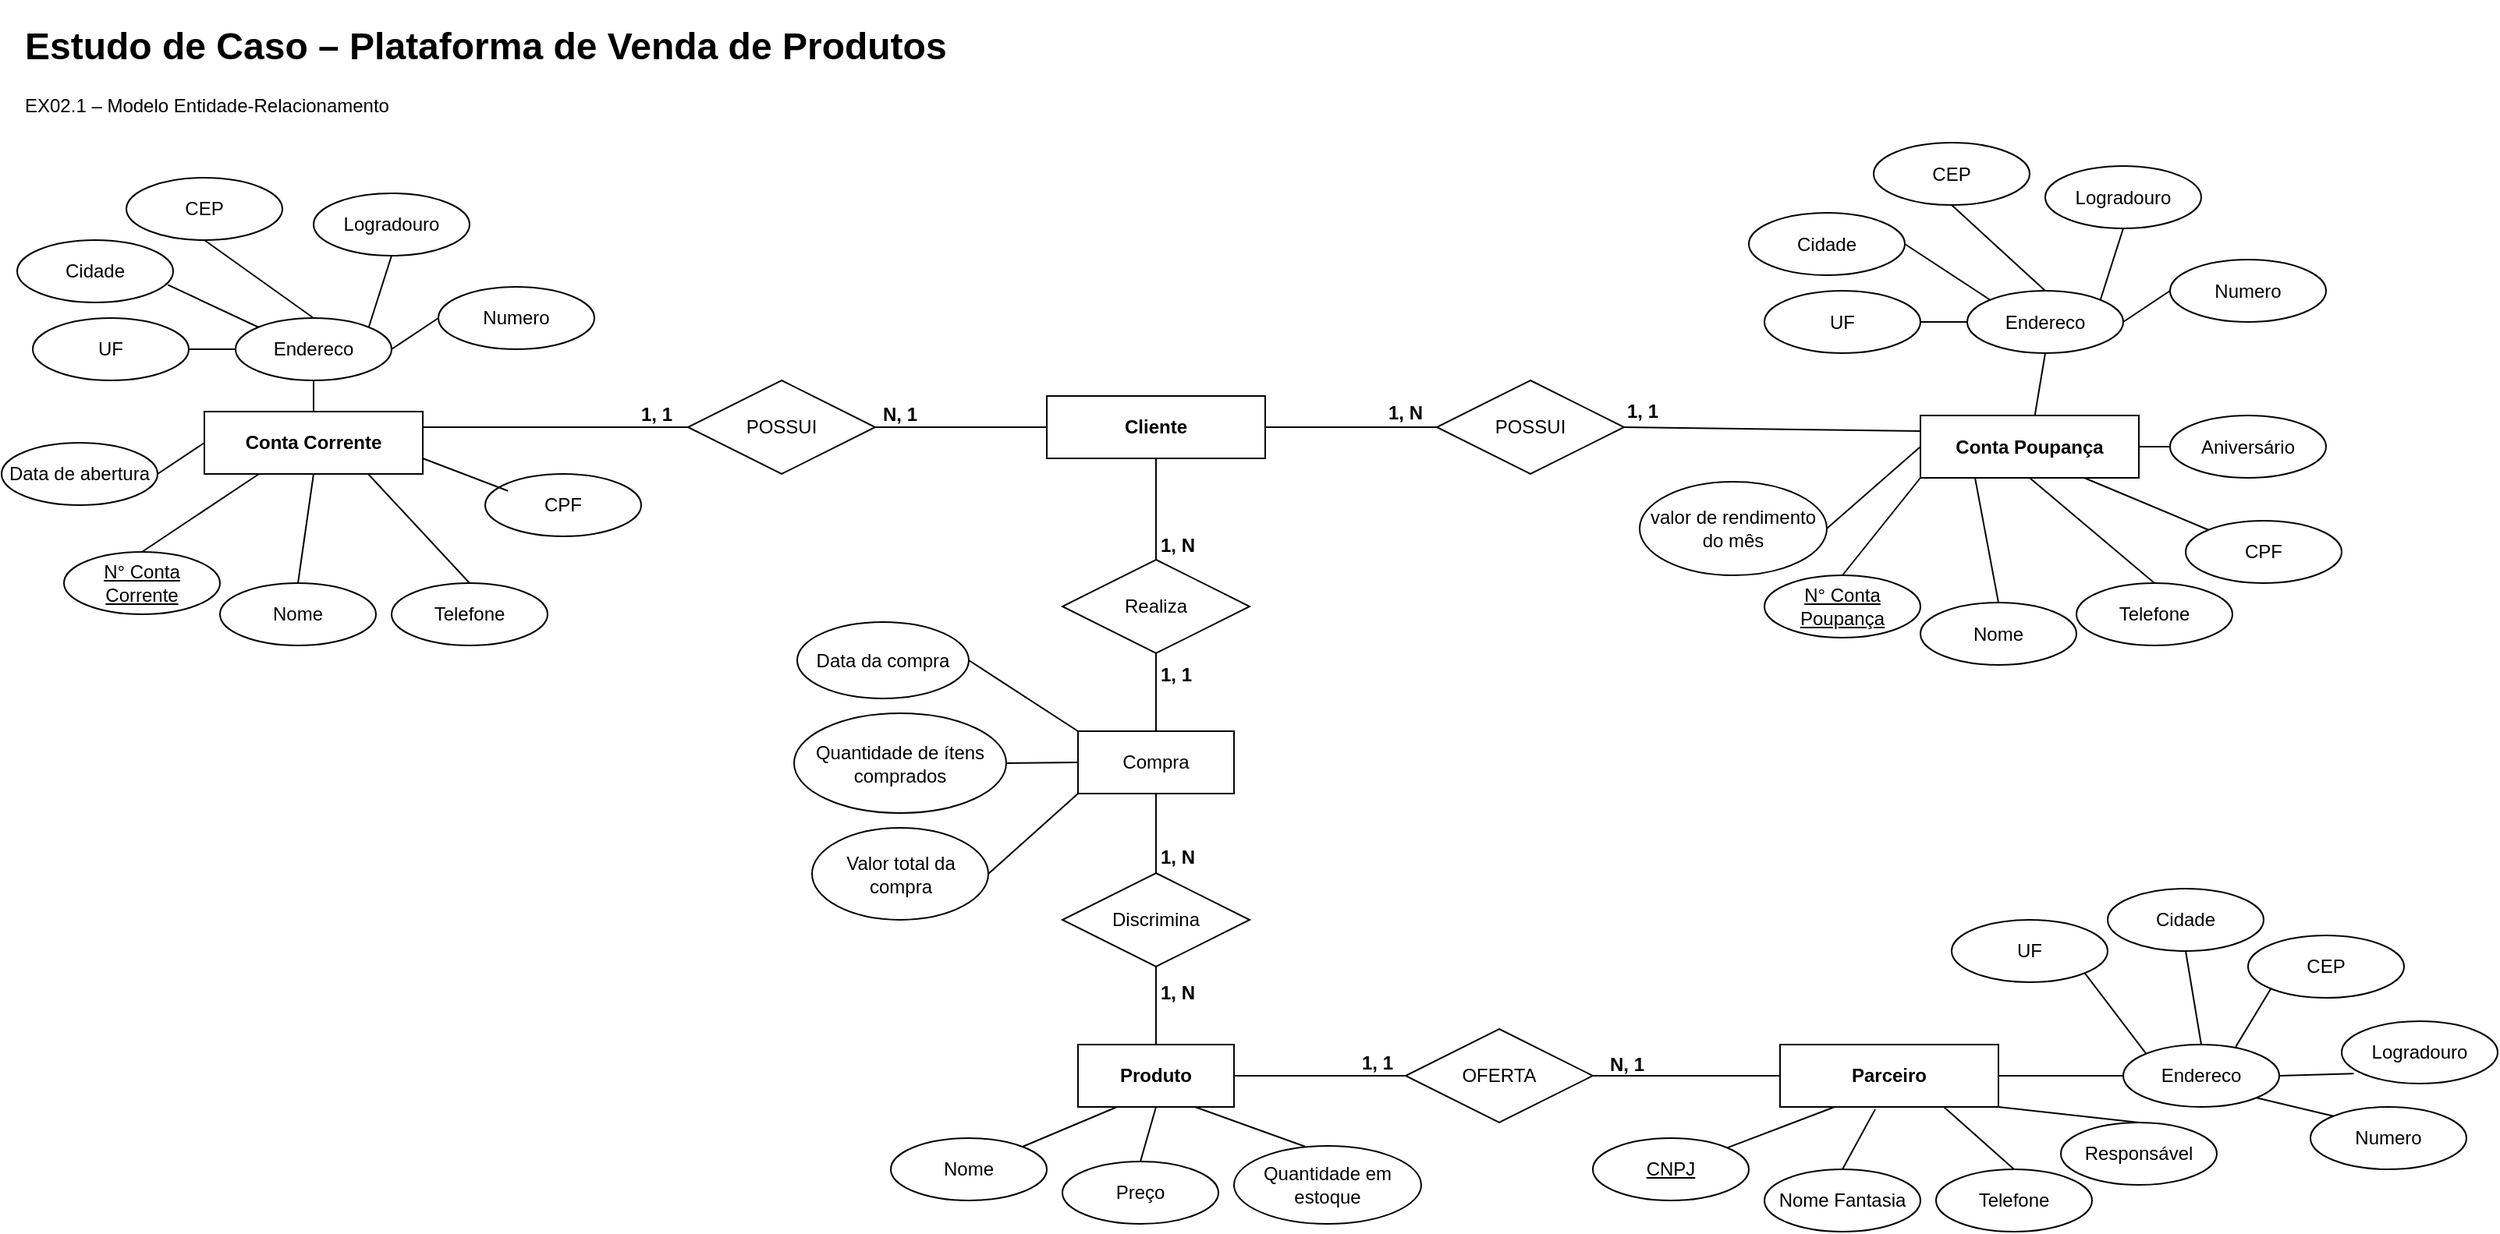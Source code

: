 <mxfile version="21.0.6" type="github">
  <diagram id="R2lEEEUBdFMjLlhIrx00" name="ex02.1">
    <mxGraphModel dx="1647" dy="910" grid="1" gridSize="10" guides="1" tooltips="1" connect="1" arrows="1" fold="1" page="1" pageScale="1" pageWidth="1654" pageHeight="1169" math="0" shadow="0" extFonts="Permanent Marker^https://fonts.googleapis.com/css?family=Permanent+Marker">
      <root>
        <mxCell id="0" />
        <mxCell id="1" parent="0" />
        <mxCell id="QyBIE7QfDqZF5XDCJJQe-1" value="&lt;h1&gt;Estudo de Caso – Plataforma de Venda de Produtos&lt;/h1&gt;&lt;p&gt;EX02.1 – Modelo Entidade-Relacionamento&lt;/p&gt;" style="text;html=1;strokeColor=none;fillColor=none;spacing=5;spacingTop=-20;whiteSpace=wrap;overflow=hidden;rounded=0;" vertex="1" parent="1">
          <mxGeometry x="40" y="41" width="610" height="79" as="geometry" />
        </mxCell>
        <mxCell id="QyBIE7QfDqZF5XDCJJQe-38" value="&lt;b&gt;Cliente&lt;/b&gt;" style="whiteSpace=wrap;html=1;align=center;" vertex="1" parent="1">
          <mxGeometry x="700" y="285" width="140" height="40" as="geometry" />
        </mxCell>
        <mxCell id="QyBIE7QfDqZF5XDCJJQe-40" value="&lt;b&gt;Conta Poupança&lt;/b&gt;" style="whiteSpace=wrap;html=1;align=center;" vertex="1" parent="1">
          <mxGeometry x="1260" y="297.5" width="140" height="40" as="geometry" />
        </mxCell>
        <mxCell id="QyBIE7QfDqZF5XDCJJQe-41" value="&lt;b&gt;Conta Corrente&lt;/b&gt;" style="whiteSpace=wrap;html=1;align=center;" vertex="1" parent="1">
          <mxGeometry x="160" y="295" width="140" height="40" as="geometry" />
        </mxCell>
        <mxCell id="QyBIE7QfDqZF5XDCJJQe-43" value="N° Conta Corrente" style="ellipse;whiteSpace=wrap;html=1;align=center;fontStyle=4;" vertex="1" parent="1">
          <mxGeometry x="70" y="385" width="100" height="40" as="geometry" />
        </mxCell>
        <mxCell id="QyBIE7QfDqZF5XDCJJQe-44" value="N° Conta Poupança" style="ellipse;whiteSpace=wrap;html=1;align=center;fontStyle=4;" vertex="1" parent="1">
          <mxGeometry x="1160" y="400" width="100" height="40" as="geometry" />
        </mxCell>
        <mxCell id="QyBIE7QfDqZF5XDCJJQe-45" value="Nome" style="ellipse;whiteSpace=wrap;html=1;align=center;" vertex="1" parent="1">
          <mxGeometry x="170" y="405" width="100" height="40" as="geometry" />
        </mxCell>
        <mxCell id="QyBIE7QfDqZF5XDCJJQe-46" value="Telefone" style="ellipse;whiteSpace=wrap;html=1;align=center;" vertex="1" parent="1">
          <mxGeometry x="280" y="405" width="100" height="40" as="geometry" />
        </mxCell>
        <mxCell id="QyBIE7QfDqZF5XDCJJQe-47" value="CPF" style="ellipse;whiteSpace=wrap;html=1;align=center;" vertex="1" parent="1">
          <mxGeometry x="340" y="335" width="100" height="40" as="geometry" />
        </mxCell>
        <mxCell id="QyBIE7QfDqZF5XDCJJQe-48" value="Endereco" style="ellipse;whiteSpace=wrap;html=1;align=center;" vertex="1" parent="1">
          <mxGeometry x="180" y="235" width="100" height="40" as="geometry" />
        </mxCell>
        <mxCell id="QyBIE7QfDqZF5XDCJJQe-49" value="Logradouro" style="ellipse;whiteSpace=wrap;html=1;align=center;" vertex="1" parent="1">
          <mxGeometry x="230" y="155" width="100" height="40" as="geometry" />
        </mxCell>
        <mxCell id="QyBIE7QfDqZF5XDCJJQe-50" value="Numero" style="ellipse;whiteSpace=wrap;html=1;align=center;" vertex="1" parent="1">
          <mxGeometry x="310" y="215" width="100" height="40" as="geometry" />
        </mxCell>
        <mxCell id="QyBIE7QfDqZF5XDCJJQe-51" value="CEP" style="ellipse;whiteSpace=wrap;html=1;align=center;" vertex="1" parent="1">
          <mxGeometry x="110" y="145" width="100" height="40" as="geometry" />
        </mxCell>
        <mxCell id="QyBIE7QfDqZF5XDCJJQe-52" value="Cidade" style="ellipse;whiteSpace=wrap;html=1;align=center;" vertex="1" parent="1">
          <mxGeometry x="40" y="185" width="100" height="40" as="geometry" />
        </mxCell>
        <mxCell id="QyBIE7QfDqZF5XDCJJQe-53" value="UF" style="ellipse;whiteSpace=wrap;html=1;align=center;" vertex="1" parent="1">
          <mxGeometry x="50" y="235" width="100" height="40" as="geometry" />
        </mxCell>
        <mxCell id="QyBIE7QfDqZF5XDCJJQe-58" value="" style="endArrow=none;html=1;rounded=0;exitX=1;exitY=0.5;exitDx=0;exitDy=0;entryX=0;entryY=0.5;entryDx=0;entryDy=0;" edge="1" parent="1" source="QyBIE7QfDqZF5XDCJJQe-53" target="QyBIE7QfDqZF5XDCJJQe-48">
          <mxGeometry relative="1" as="geometry">
            <mxPoint x="360" y="405" as="sourcePoint" />
            <mxPoint x="520" y="405" as="targetPoint" />
          </mxGeometry>
        </mxCell>
        <mxCell id="QyBIE7QfDqZF5XDCJJQe-60" value="" style="endArrow=none;html=1;rounded=0;exitX=0.966;exitY=0.717;exitDx=0;exitDy=0;entryX=0;entryY=0;entryDx=0;entryDy=0;exitPerimeter=0;" edge="1" parent="1" source="QyBIE7QfDqZF5XDCJJQe-52" target="QyBIE7QfDqZF5XDCJJQe-48">
          <mxGeometry relative="1" as="geometry">
            <mxPoint x="140" y="205" as="sourcePoint" />
            <mxPoint x="520" y="405" as="targetPoint" />
          </mxGeometry>
        </mxCell>
        <mxCell id="QyBIE7QfDqZF5XDCJJQe-61" value="" style="endArrow=none;html=1;rounded=0;exitX=0.5;exitY=1;exitDx=0;exitDy=0;entryX=0.5;entryY=0;entryDx=0;entryDy=0;" edge="1" parent="1" source="QyBIE7QfDqZF5XDCJJQe-51" target="QyBIE7QfDqZF5XDCJJQe-48">
          <mxGeometry relative="1" as="geometry">
            <mxPoint x="170" y="185" as="sourcePoint" />
            <mxPoint x="520" y="405" as="targetPoint" />
          </mxGeometry>
        </mxCell>
        <mxCell id="QyBIE7QfDqZF5XDCJJQe-62" value="" style="endArrow=none;html=1;rounded=0;exitX=0.5;exitY=1;exitDx=0;exitDy=0;entryX=1;entryY=0;entryDx=0;entryDy=0;" edge="1" parent="1" source="QyBIE7QfDqZF5XDCJJQe-49" target="QyBIE7QfDqZF5XDCJJQe-48">
          <mxGeometry relative="1" as="geometry">
            <mxPoint x="360" y="405" as="sourcePoint" />
            <mxPoint x="520" y="405" as="targetPoint" />
          </mxGeometry>
        </mxCell>
        <mxCell id="QyBIE7QfDqZF5XDCJJQe-63" value="" style="endArrow=none;html=1;rounded=0;exitX=1;exitY=0.5;exitDx=0;exitDy=0;entryX=0;entryY=0.5;entryDx=0;entryDy=0;" edge="1" parent="1" source="QyBIE7QfDqZF5XDCJJQe-48" target="QyBIE7QfDqZF5XDCJJQe-50">
          <mxGeometry relative="1" as="geometry">
            <mxPoint x="360" y="405" as="sourcePoint" />
            <mxPoint x="520" y="405" as="targetPoint" />
          </mxGeometry>
        </mxCell>
        <mxCell id="QyBIE7QfDqZF5XDCJJQe-64" value="" style="endArrow=none;html=1;rounded=0;exitX=0.5;exitY=0;exitDx=0;exitDy=0;entryX=0.25;entryY=1;entryDx=0;entryDy=0;" edge="1" parent="1" source="QyBIE7QfDqZF5XDCJJQe-43" target="QyBIE7QfDqZF5XDCJJQe-41">
          <mxGeometry relative="1" as="geometry">
            <mxPoint x="370" y="255" as="sourcePoint" />
            <mxPoint x="530" y="255" as="targetPoint" />
          </mxGeometry>
        </mxCell>
        <mxCell id="QyBIE7QfDqZF5XDCJJQe-65" value="" style="endArrow=none;html=1;rounded=0;exitX=0.5;exitY=0;exitDx=0;exitDy=0;entryX=0.5;entryY=1;entryDx=0;entryDy=0;" edge="1" parent="1" source="QyBIE7QfDqZF5XDCJJQe-45" target="QyBIE7QfDqZF5XDCJJQe-41">
          <mxGeometry relative="1" as="geometry">
            <mxPoint x="370" y="255" as="sourcePoint" />
            <mxPoint x="530" y="255" as="targetPoint" />
          </mxGeometry>
        </mxCell>
        <mxCell id="QyBIE7QfDqZF5XDCJJQe-66" value="" style="endArrow=none;html=1;rounded=0;exitX=0.5;exitY=0;exitDx=0;exitDy=0;entryX=0.75;entryY=1;entryDx=0;entryDy=0;" edge="1" parent="1" source="QyBIE7QfDqZF5XDCJJQe-46" target="QyBIE7QfDqZF5XDCJJQe-41">
          <mxGeometry relative="1" as="geometry">
            <mxPoint x="370" y="255" as="sourcePoint" />
            <mxPoint x="530" y="255" as="targetPoint" />
          </mxGeometry>
        </mxCell>
        <mxCell id="QyBIE7QfDqZF5XDCJJQe-67" value="" style="endArrow=none;html=1;rounded=0;exitX=1;exitY=0.75;exitDx=0;exitDy=0;entryX=0;entryY=0;entryDx=0;entryDy=0;" edge="1" parent="1" source="QyBIE7QfDqZF5XDCJJQe-41">
          <mxGeometry relative="1" as="geometry">
            <mxPoint x="370" y="255" as="sourcePoint" />
            <mxPoint x="354.645" y="345.858" as="targetPoint" />
          </mxGeometry>
        </mxCell>
        <mxCell id="QyBIE7QfDqZF5XDCJJQe-68" value="" style="endArrow=none;html=1;rounded=0;exitX=0.5;exitY=1;exitDx=0;exitDy=0;entryX=0.5;entryY=0;entryDx=0;entryDy=0;" edge="1" parent="1" source="QyBIE7QfDqZF5XDCJJQe-48" target="QyBIE7QfDqZF5XDCJJQe-41">
          <mxGeometry relative="1" as="geometry">
            <mxPoint x="370" y="255" as="sourcePoint" />
            <mxPoint x="530" y="255" as="targetPoint" />
          </mxGeometry>
        </mxCell>
        <mxCell id="QyBIE7QfDqZF5XDCJJQe-69" value="Endereco" style="ellipse;whiteSpace=wrap;html=1;align=center;" vertex="1" parent="1">
          <mxGeometry x="1290" y="217.5" width="100" height="40" as="geometry" />
        </mxCell>
        <mxCell id="QyBIE7QfDqZF5XDCJJQe-70" value="Logradouro" style="ellipse;whiteSpace=wrap;html=1;align=center;" vertex="1" parent="1">
          <mxGeometry x="1340" y="137.5" width="100" height="40" as="geometry" />
        </mxCell>
        <mxCell id="QyBIE7QfDqZF5XDCJJQe-71" value="Numero" style="ellipse;whiteSpace=wrap;html=1;align=center;" vertex="1" parent="1">
          <mxGeometry x="1420" y="197.5" width="100" height="40" as="geometry" />
        </mxCell>
        <mxCell id="QyBIE7QfDqZF5XDCJJQe-72" value="CEP" style="ellipse;whiteSpace=wrap;html=1;align=center;" vertex="1" parent="1">
          <mxGeometry x="1230" y="122.5" width="100" height="40" as="geometry" />
        </mxCell>
        <mxCell id="QyBIE7QfDqZF5XDCJJQe-73" value="Cidade" style="ellipse;whiteSpace=wrap;html=1;align=center;" vertex="1" parent="1">
          <mxGeometry x="1150" y="167.5" width="100" height="40" as="geometry" />
        </mxCell>
        <mxCell id="QyBIE7QfDqZF5XDCJJQe-74" value="UF" style="ellipse;whiteSpace=wrap;html=1;align=center;" vertex="1" parent="1">
          <mxGeometry x="1160" y="217.5" width="100" height="40" as="geometry" />
        </mxCell>
        <mxCell id="QyBIE7QfDqZF5XDCJJQe-75" value="" style="endArrow=none;html=1;rounded=0;exitX=1;exitY=0.5;exitDx=0;exitDy=0;entryX=0;entryY=0.5;entryDx=0;entryDy=0;" edge="1" parent="1" source="QyBIE7QfDqZF5XDCJJQe-74" target="QyBIE7QfDqZF5XDCJJQe-69">
          <mxGeometry relative="1" as="geometry">
            <mxPoint x="1470" y="387.5" as="sourcePoint" />
            <mxPoint x="1630" y="387.5" as="targetPoint" />
          </mxGeometry>
        </mxCell>
        <mxCell id="QyBIE7QfDqZF5XDCJJQe-76" value="" style="endArrow=none;html=1;rounded=0;exitX=1;exitY=0.5;exitDx=0;exitDy=0;entryX=0;entryY=0;entryDx=0;entryDy=0;" edge="1" parent="1" source="QyBIE7QfDqZF5XDCJJQe-73" target="QyBIE7QfDqZF5XDCJJQe-69">
          <mxGeometry relative="1" as="geometry">
            <mxPoint x="1470" y="387.5" as="sourcePoint" />
            <mxPoint x="1630" y="387.5" as="targetPoint" />
          </mxGeometry>
        </mxCell>
        <mxCell id="QyBIE7QfDqZF5XDCJJQe-77" value="" style="endArrow=none;html=1;rounded=0;exitX=0.5;exitY=1;exitDx=0;exitDy=0;entryX=0.5;entryY=0;entryDx=0;entryDy=0;" edge="1" parent="1" source="QyBIE7QfDqZF5XDCJJQe-72" target="QyBIE7QfDqZF5XDCJJQe-69">
          <mxGeometry relative="1" as="geometry">
            <mxPoint x="1470" y="387.5" as="sourcePoint" />
            <mxPoint x="1630" y="387.5" as="targetPoint" />
          </mxGeometry>
        </mxCell>
        <mxCell id="QyBIE7QfDqZF5XDCJJQe-78" value="" style="endArrow=none;html=1;rounded=0;exitX=0.5;exitY=1;exitDx=0;exitDy=0;entryX=1;entryY=0;entryDx=0;entryDy=0;" edge="1" parent="1" source="QyBIE7QfDqZF5XDCJJQe-70" target="QyBIE7QfDqZF5XDCJJQe-69">
          <mxGeometry relative="1" as="geometry">
            <mxPoint x="1470" y="387.5" as="sourcePoint" />
            <mxPoint x="1630" y="387.5" as="targetPoint" />
          </mxGeometry>
        </mxCell>
        <mxCell id="QyBIE7QfDqZF5XDCJJQe-79" value="" style="endArrow=none;html=1;rounded=0;exitX=1;exitY=0.5;exitDx=0;exitDy=0;entryX=0;entryY=0.5;entryDx=0;entryDy=0;" edge="1" parent="1" source="QyBIE7QfDqZF5XDCJJQe-69" target="QyBIE7QfDqZF5XDCJJQe-71">
          <mxGeometry relative="1" as="geometry">
            <mxPoint x="1470" y="387.5" as="sourcePoint" />
            <mxPoint x="1630" y="387.5" as="targetPoint" />
          </mxGeometry>
        </mxCell>
        <mxCell id="QyBIE7QfDqZF5XDCJJQe-80" value="" style="endArrow=none;html=1;rounded=0;entryX=0.5;entryY=1;entryDx=0;entryDy=0;" edge="1" parent="1" source="QyBIE7QfDqZF5XDCJJQe-40" target="QyBIE7QfDqZF5XDCJJQe-69">
          <mxGeometry relative="1" as="geometry">
            <mxPoint x="1020" y="267.5" as="sourcePoint" />
            <mxPoint x="1180" y="267.5" as="targetPoint" />
          </mxGeometry>
        </mxCell>
        <mxCell id="QyBIE7QfDqZF5XDCJJQe-81" value="Nome" style="ellipse;whiteSpace=wrap;html=1;align=center;" vertex="1" parent="1">
          <mxGeometry x="1260" y="417.5" width="100" height="40" as="geometry" />
        </mxCell>
        <mxCell id="QyBIE7QfDqZF5XDCJJQe-82" value="Telefone" style="ellipse;whiteSpace=wrap;html=1;align=center;" vertex="1" parent="1">
          <mxGeometry x="1360" y="405" width="100" height="40" as="geometry" />
        </mxCell>
        <mxCell id="QyBIE7QfDqZF5XDCJJQe-83" value="CPF" style="ellipse;whiteSpace=wrap;html=1;align=center;" vertex="1" parent="1">
          <mxGeometry x="1430" y="365" width="100" height="40" as="geometry" />
        </mxCell>
        <mxCell id="QyBIE7QfDqZF5XDCJJQe-84" value="" style="endArrow=none;html=1;rounded=0;exitX=0.5;exitY=0;exitDx=0;exitDy=0;entryX=0.25;entryY=1;entryDx=0;entryDy=0;" edge="1" parent="1" source="QyBIE7QfDqZF5XDCJJQe-81" target="QyBIE7QfDqZF5XDCJJQe-40">
          <mxGeometry relative="1" as="geometry">
            <mxPoint x="1450" y="257.5" as="sourcePoint" />
            <mxPoint x="1275" y="337.5" as="targetPoint" />
          </mxGeometry>
        </mxCell>
        <mxCell id="QyBIE7QfDqZF5XDCJJQe-85" value="" style="endArrow=none;html=1;rounded=0;exitX=0.5;exitY=0;exitDx=0;exitDy=0;entryX=0.5;entryY=1;entryDx=0;entryDy=0;" edge="1" parent="1" source="QyBIE7QfDqZF5XDCJJQe-82" target="QyBIE7QfDqZF5XDCJJQe-40">
          <mxGeometry relative="1" as="geometry">
            <mxPoint x="1450" y="257.5" as="sourcePoint" />
            <mxPoint x="1310" y="337.5" as="targetPoint" />
          </mxGeometry>
        </mxCell>
        <mxCell id="QyBIE7QfDqZF5XDCJJQe-86" value="" style="endArrow=none;html=1;rounded=0;exitX=0.75;exitY=1;exitDx=0;exitDy=0;entryX=0;entryY=0;entryDx=0;entryDy=0;" edge="1" parent="1" target="QyBIE7QfDqZF5XDCJJQe-83" source="QyBIE7QfDqZF5XDCJJQe-40">
          <mxGeometry relative="1" as="geometry">
            <mxPoint x="1345" y="337.5" as="sourcePoint" />
            <mxPoint x="1610" y="257.5" as="targetPoint" />
          </mxGeometry>
        </mxCell>
        <mxCell id="QyBIE7QfDqZF5XDCJJQe-87" value="" style="endArrow=none;html=1;rounded=0;entryX=0.5;entryY=0;entryDx=0;entryDy=0;exitX=0;exitY=1;exitDx=0;exitDy=0;" edge="1" parent="1" source="QyBIE7QfDqZF5XDCJJQe-40" target="QyBIE7QfDqZF5XDCJJQe-44">
          <mxGeometry relative="1" as="geometry">
            <mxPoint x="1020" y="267.5" as="sourcePoint" />
            <mxPoint x="1180" y="267.5" as="targetPoint" />
          </mxGeometry>
        </mxCell>
        <mxCell id="QyBIE7QfDqZF5XDCJJQe-88" value="Data de abertura" style="ellipse;whiteSpace=wrap;html=1;align=center;" vertex="1" parent="1">
          <mxGeometry x="30" y="315" width="100" height="40" as="geometry" />
        </mxCell>
        <mxCell id="QyBIE7QfDqZF5XDCJJQe-89" value="" style="endArrow=none;html=1;rounded=0;exitX=1;exitY=0.5;exitDx=0;exitDy=0;entryX=0;entryY=0.5;entryDx=0;entryDy=0;" edge="1" parent="1" source="QyBIE7QfDqZF5XDCJJQe-88" target="QyBIE7QfDqZF5XDCJJQe-41">
          <mxGeometry relative="1" as="geometry">
            <mxPoint x="140" y="325" as="sourcePoint" />
            <mxPoint x="160" y="325" as="targetPoint" />
          </mxGeometry>
        </mxCell>
        <mxCell id="QyBIE7QfDqZF5XDCJJQe-90" value="Aniversário" style="ellipse;whiteSpace=wrap;html=1;align=center;" vertex="1" parent="1">
          <mxGeometry x="1420" y="297.5" width="100" height="40" as="geometry" />
        </mxCell>
        <mxCell id="QyBIE7QfDqZF5XDCJJQe-91" value="valor de rendimento do mês" style="ellipse;whiteSpace=wrap;html=1;align=center;" vertex="1" parent="1">
          <mxGeometry x="1080" y="340" width="120" height="60" as="geometry" />
        </mxCell>
        <mxCell id="QyBIE7QfDqZF5XDCJJQe-93" value="" style="endArrow=none;html=1;rounded=0;entryX=0;entryY=0.5;entryDx=0;entryDy=0;exitX=1;exitY=0.5;exitDx=0;exitDy=0;" edge="1" parent="1" source="QyBIE7QfDqZF5XDCJJQe-40" target="QyBIE7QfDqZF5XDCJJQe-90">
          <mxGeometry relative="1" as="geometry">
            <mxPoint x="1400" y="317.5" as="sourcePoint" />
            <mxPoint x="1180" y="247.5" as="targetPoint" />
          </mxGeometry>
        </mxCell>
        <mxCell id="QyBIE7QfDqZF5XDCJJQe-95" value="" style="endArrow=none;html=1;rounded=0;entryX=0;entryY=0.5;entryDx=0;entryDy=0;exitX=1;exitY=0.5;exitDx=0;exitDy=0;exitPerimeter=0;" edge="1" parent="1" source="QyBIE7QfDqZF5XDCJJQe-91" target="QyBIE7QfDqZF5XDCJJQe-40">
          <mxGeometry relative="1" as="geometry">
            <mxPoint x="670" y="257.5" as="sourcePoint" />
            <mxPoint x="830" y="257.5" as="targetPoint" />
          </mxGeometry>
        </mxCell>
        <mxCell id="QyBIE7QfDqZF5XDCJJQe-97" value="&lt;b&gt;Parceiro&lt;/b&gt;" style="whiteSpace=wrap;html=1;align=center;" vertex="1" parent="1">
          <mxGeometry x="1170" y="701" width="140" height="40" as="geometry" />
        </mxCell>
        <mxCell id="QyBIE7QfDqZF5XDCJJQe-98" value="CNPJ" style="ellipse;whiteSpace=wrap;html=1;align=center;fontStyle=4;" vertex="1" parent="1">
          <mxGeometry x="1050" y="761" width="100" height="40" as="geometry" />
        </mxCell>
        <mxCell id="QyBIE7QfDqZF5XDCJJQe-99" value="Nome Fantasia" style="ellipse;whiteSpace=wrap;html=1;align=center;" vertex="1" parent="1">
          <mxGeometry x="1160" y="781" width="100" height="40" as="geometry" />
        </mxCell>
        <mxCell id="QyBIE7QfDqZF5XDCJJQe-100" value="Telefone" style="ellipse;whiteSpace=wrap;html=1;align=center;" vertex="1" parent="1">
          <mxGeometry x="1270" y="781" width="100" height="40" as="geometry" />
        </mxCell>
        <mxCell id="QyBIE7QfDqZF5XDCJJQe-101" value="Responsável" style="ellipse;whiteSpace=wrap;html=1;align=center;" vertex="1" parent="1">
          <mxGeometry x="1350" y="751" width="100" height="40" as="geometry" />
        </mxCell>
        <mxCell id="QyBIE7QfDqZF5XDCJJQe-102" value="Endereco" style="ellipse;whiteSpace=wrap;html=1;align=center;" vertex="1" parent="1">
          <mxGeometry x="1390" y="701" width="100" height="40" as="geometry" />
        </mxCell>
        <mxCell id="QyBIE7QfDqZF5XDCJJQe-103" value="Logradouro" style="ellipse;whiteSpace=wrap;html=1;align=center;" vertex="1" parent="1">
          <mxGeometry x="1530" y="686" width="100" height="40" as="geometry" />
        </mxCell>
        <mxCell id="QyBIE7QfDqZF5XDCJJQe-104" value="Numero" style="ellipse;whiteSpace=wrap;html=1;align=center;" vertex="1" parent="1">
          <mxGeometry x="1510" y="741" width="100" height="40" as="geometry" />
        </mxCell>
        <mxCell id="QyBIE7QfDqZF5XDCJJQe-105" value="CEP" style="ellipse;whiteSpace=wrap;html=1;align=center;" vertex="1" parent="1">
          <mxGeometry x="1470" y="631" width="100" height="40" as="geometry" />
        </mxCell>
        <mxCell id="QyBIE7QfDqZF5XDCJJQe-106" value="Cidade" style="ellipse;whiteSpace=wrap;html=1;align=center;" vertex="1" parent="1">
          <mxGeometry x="1380" y="601" width="100" height="40" as="geometry" />
        </mxCell>
        <mxCell id="QyBIE7QfDqZF5XDCJJQe-107" value="UF" style="ellipse;whiteSpace=wrap;html=1;align=center;" vertex="1" parent="1">
          <mxGeometry x="1280" y="621" width="100" height="40" as="geometry" />
        </mxCell>
        <mxCell id="QyBIE7QfDqZF5XDCJJQe-108" value="" style="endArrow=none;html=1;rounded=0;exitX=1;exitY=1;exitDx=0;exitDy=0;entryX=0;entryY=0;entryDx=0;entryDy=0;" edge="1" parent="1" source="QyBIE7QfDqZF5XDCJJQe-107" target="QyBIE7QfDqZF5XDCJJQe-102">
          <mxGeometry relative="1" as="geometry">
            <mxPoint x="1570" y="861" as="sourcePoint" />
            <mxPoint x="1730" y="861" as="targetPoint" />
          </mxGeometry>
        </mxCell>
        <mxCell id="QyBIE7QfDqZF5XDCJJQe-109" value="" style="endArrow=none;html=1;rounded=0;exitX=0.5;exitY=1;exitDx=0;exitDy=0;entryX=0.5;entryY=0;entryDx=0;entryDy=0;" edge="1" parent="1" source="QyBIE7QfDqZF5XDCJJQe-106" target="QyBIE7QfDqZF5XDCJJQe-102">
          <mxGeometry relative="1" as="geometry">
            <mxPoint x="1570" y="861" as="sourcePoint" />
            <mxPoint x="1440" y="691" as="targetPoint" />
          </mxGeometry>
        </mxCell>
        <mxCell id="QyBIE7QfDqZF5XDCJJQe-110" value="" style="endArrow=none;html=1;rounded=0;exitX=0;exitY=1;exitDx=0;exitDy=0;entryX=0.721;entryY=0.036;entryDx=0;entryDy=0;entryPerimeter=0;" edge="1" parent="1" source="QyBIE7QfDqZF5XDCJJQe-105" target="QyBIE7QfDqZF5XDCJJQe-102">
          <mxGeometry relative="1" as="geometry">
            <mxPoint x="1570" y="861" as="sourcePoint" />
            <mxPoint x="1470" y="691" as="targetPoint" />
          </mxGeometry>
        </mxCell>
        <mxCell id="QyBIE7QfDqZF5XDCJJQe-111" value="" style="endArrow=none;html=1;rounded=0;exitX=0.077;exitY=0.842;exitDx=0;exitDy=0;entryX=1;entryY=0.5;entryDx=0;entryDy=0;exitPerimeter=0;" edge="1" parent="1" source="QyBIE7QfDqZF5XDCJJQe-103" target="QyBIE7QfDqZF5XDCJJQe-102">
          <mxGeometry relative="1" as="geometry">
            <mxPoint x="1520" y="701" as="sourcePoint" />
            <mxPoint x="1730" y="861" as="targetPoint" />
          </mxGeometry>
        </mxCell>
        <mxCell id="QyBIE7QfDqZF5XDCJJQe-112" value="" style="endArrow=none;html=1;rounded=0;exitX=1;exitY=1;exitDx=0;exitDy=0;entryX=0;entryY=0;entryDx=0;entryDy=0;" edge="1" parent="1" source="QyBIE7QfDqZF5XDCJJQe-102" target="QyBIE7QfDqZF5XDCJJQe-104">
          <mxGeometry relative="1" as="geometry">
            <mxPoint x="1570" y="861" as="sourcePoint" />
            <mxPoint x="1730" y="861" as="targetPoint" />
          </mxGeometry>
        </mxCell>
        <mxCell id="QyBIE7QfDqZF5XDCJJQe-113" value="" style="endArrow=none;html=1;rounded=0;exitX=1;exitY=0.5;exitDx=0;exitDy=0;entryX=0;entryY=0.5;entryDx=0;entryDy=0;" edge="1" parent="1" target="QyBIE7QfDqZF5XDCJJQe-102" source="QyBIE7QfDqZF5XDCJJQe-97">
          <mxGeometry relative="1" as="geometry">
            <mxPoint x="1423" y="811" as="sourcePoint" />
            <mxPoint x="1380" y="751" as="targetPoint" />
          </mxGeometry>
        </mxCell>
        <mxCell id="QyBIE7QfDqZF5XDCJJQe-115" value="" style="endArrow=none;html=1;rounded=0;entryX=0.5;entryY=0;entryDx=0;entryDy=0;exitX=1;exitY=1;exitDx=0;exitDy=0;" edge="1" parent="1" source="QyBIE7QfDqZF5XDCJJQe-97" target="QyBIE7QfDqZF5XDCJJQe-101">
          <mxGeometry relative="1" as="geometry">
            <mxPoint x="940" y="631" as="sourcePoint" />
            <mxPoint x="1100" y="631" as="targetPoint" />
          </mxGeometry>
        </mxCell>
        <mxCell id="QyBIE7QfDqZF5XDCJJQe-117" value="" style="endArrow=none;html=1;rounded=0;entryX=0.5;entryY=0;entryDx=0;entryDy=0;exitX=0.75;exitY=1;exitDx=0;exitDy=0;" edge="1" parent="1" source="QyBIE7QfDqZF5XDCJJQe-97" target="QyBIE7QfDqZF5XDCJJQe-100">
          <mxGeometry relative="1" as="geometry">
            <mxPoint x="940" y="631" as="sourcePoint" />
            <mxPoint x="1310" y="781" as="targetPoint" />
          </mxGeometry>
        </mxCell>
        <mxCell id="QyBIE7QfDqZF5XDCJJQe-118" value="" style="endArrow=none;html=1;rounded=0;entryX=0.5;entryY=0;entryDx=0;entryDy=0;exitX=0.436;exitY=1.036;exitDx=0;exitDy=0;exitPerimeter=0;" edge="1" parent="1" source="QyBIE7QfDqZF5XDCJJQe-97" target="QyBIE7QfDqZF5XDCJJQe-99">
          <mxGeometry relative="1" as="geometry">
            <mxPoint x="940" y="631" as="sourcePoint" />
            <mxPoint x="1200" y="781" as="targetPoint" />
          </mxGeometry>
        </mxCell>
        <mxCell id="QyBIE7QfDqZF5XDCJJQe-119" value="" style="endArrow=none;html=1;rounded=0;exitX=0.25;exitY=1;exitDx=0;exitDy=0;" edge="1" parent="1" source="QyBIE7QfDqZF5XDCJJQe-97" target="QyBIE7QfDqZF5XDCJJQe-98">
          <mxGeometry relative="1" as="geometry">
            <mxPoint x="940" y="631" as="sourcePoint" />
            <mxPoint x="1100" y="631" as="targetPoint" />
          </mxGeometry>
        </mxCell>
        <mxCell id="QyBIE7QfDqZF5XDCJJQe-120" value="POSSUI" style="shape=rhombus;perimeter=rhombusPerimeter;whiteSpace=wrap;html=1;align=center;" vertex="1" parent="1">
          <mxGeometry x="470" y="275" width="120" height="60" as="geometry" />
        </mxCell>
        <mxCell id="QyBIE7QfDqZF5XDCJJQe-121" value="POSSUI" style="shape=rhombus;perimeter=rhombusPerimeter;whiteSpace=wrap;html=1;align=center;" vertex="1" parent="1">
          <mxGeometry x="950" y="275" width="120" height="60" as="geometry" />
        </mxCell>
        <mxCell id="QyBIE7QfDqZF5XDCJJQe-124" value="" style="endArrow=none;html=1;rounded=0;exitX=1;exitY=0.25;exitDx=0;exitDy=0;entryX=0;entryY=0.5;entryDx=0;entryDy=0;" edge="1" parent="1" source="QyBIE7QfDqZF5XDCJJQe-41" target="QyBIE7QfDqZF5XDCJJQe-120">
          <mxGeometry relative="1" as="geometry">
            <mxPoint x="730" y="410" as="sourcePoint" />
            <mxPoint x="890" y="410" as="targetPoint" />
          </mxGeometry>
        </mxCell>
        <mxCell id="QyBIE7QfDqZF5XDCJJQe-125" value="" style="endArrow=none;html=1;rounded=0;exitX=1;exitY=0.5;exitDx=0;exitDy=0;entryX=0;entryY=0.5;entryDx=0;entryDy=0;" edge="1" parent="1" source="QyBIE7QfDqZF5XDCJJQe-120" target="QyBIE7QfDqZF5XDCJJQe-38">
          <mxGeometry relative="1" as="geometry">
            <mxPoint x="730" y="410" as="sourcePoint" />
            <mxPoint x="890" y="410" as="targetPoint" />
          </mxGeometry>
        </mxCell>
        <mxCell id="QyBIE7QfDqZF5XDCJJQe-126" value="" style="endArrow=none;html=1;rounded=0;exitX=1;exitY=0.5;exitDx=0;exitDy=0;entryX=0;entryY=0.5;entryDx=0;entryDy=0;" edge="1" parent="1" source="QyBIE7QfDqZF5XDCJJQe-38" target="QyBIE7QfDqZF5XDCJJQe-121">
          <mxGeometry relative="1" as="geometry">
            <mxPoint x="730" y="410" as="sourcePoint" />
            <mxPoint x="890" y="410" as="targetPoint" />
          </mxGeometry>
        </mxCell>
        <mxCell id="QyBIE7QfDqZF5XDCJJQe-127" value="" style="endArrow=none;html=1;rounded=0;exitX=1;exitY=0.5;exitDx=0;exitDy=0;entryX=0;entryY=0.25;entryDx=0;entryDy=0;" edge="1" parent="1" source="QyBIE7QfDqZF5XDCJJQe-121" target="QyBIE7QfDqZF5XDCJJQe-40">
          <mxGeometry relative="1" as="geometry">
            <mxPoint x="730" y="410" as="sourcePoint" />
            <mxPoint x="890" y="410" as="targetPoint" />
          </mxGeometry>
        </mxCell>
        <mxCell id="QyBIE7QfDqZF5XDCJJQe-128" value="&lt;b&gt;N, 1&lt;/b&gt;" style="text;html=1;strokeColor=none;fillColor=none;align=center;verticalAlign=middle;whiteSpace=wrap;rounded=0;" vertex="1" parent="1">
          <mxGeometry x="576" y="282" width="60" height="30" as="geometry" />
        </mxCell>
        <mxCell id="QyBIE7QfDqZF5XDCJJQe-130" value="&lt;b&gt;1, 1&lt;/b&gt;" style="text;html=1;strokeColor=none;fillColor=none;align=center;verticalAlign=middle;whiteSpace=wrap;rounded=0;" vertex="1" parent="1">
          <mxGeometry x="420" y="282" width="60" height="30" as="geometry" />
        </mxCell>
        <mxCell id="QyBIE7QfDqZF5XDCJJQe-131" value="&lt;b&gt;1, N&lt;/b&gt;" style="text;html=1;strokeColor=none;fillColor=none;align=center;verticalAlign=middle;whiteSpace=wrap;rounded=0;" vertex="1" parent="1">
          <mxGeometry x="900" y="281" width="60" height="30" as="geometry" />
        </mxCell>
        <mxCell id="QyBIE7QfDqZF5XDCJJQe-132" value="&lt;b&gt;1, 1&lt;/b&gt;" style="text;html=1;strokeColor=none;fillColor=none;align=center;verticalAlign=middle;whiteSpace=wrap;rounded=0;" vertex="1" parent="1">
          <mxGeometry x="1052" y="280" width="60" height="30" as="geometry" />
        </mxCell>
        <mxCell id="QyBIE7QfDqZF5XDCJJQe-134" value="OFERTA" style="shape=rhombus;perimeter=rhombusPerimeter;whiteSpace=wrap;html=1;align=center;" vertex="1" parent="1">
          <mxGeometry x="930" y="691" width="120" height="60" as="geometry" />
        </mxCell>
        <mxCell id="QyBIE7QfDqZF5XDCJJQe-136" value="" style="endArrow=none;html=1;rounded=0;exitX=1;exitY=0.5;exitDx=0;exitDy=0;entryX=0;entryY=0.5;entryDx=0;entryDy=0;" edge="1" parent="1" source="QyBIE7QfDqZF5XDCJJQe-134" target="QyBIE7QfDqZF5XDCJJQe-97">
          <mxGeometry relative="1" as="geometry">
            <mxPoint x="1185" y="491" as="sourcePoint" />
            <mxPoint x="1345" y="491" as="targetPoint" />
          </mxGeometry>
        </mxCell>
        <mxCell id="QyBIE7QfDqZF5XDCJJQe-137" value="&lt;b&gt;Produto&lt;/b&gt;" style="whiteSpace=wrap;html=1;align=center;" vertex="1" parent="1">
          <mxGeometry x="720" y="701" width="100" height="40" as="geometry" />
        </mxCell>
        <mxCell id="QyBIE7QfDqZF5XDCJJQe-138" value="" style="endArrow=none;html=1;rounded=0;exitX=0;exitY=0.5;exitDx=0;exitDy=0;entryX=1;entryY=0.5;entryDx=0;entryDy=0;" edge="1" parent="1" source="QyBIE7QfDqZF5XDCJJQe-134" target="QyBIE7QfDqZF5XDCJJQe-137">
          <mxGeometry relative="1" as="geometry">
            <mxPoint x="1185" y="491" as="sourcePoint" />
            <mxPoint x="1345" y="491" as="targetPoint" />
          </mxGeometry>
        </mxCell>
        <mxCell id="QyBIE7QfDqZF5XDCJJQe-139" value="&lt;b&gt;N, 1&lt;/b&gt;" style="text;html=1;strokeColor=none;fillColor=none;align=center;verticalAlign=middle;whiteSpace=wrap;rounded=0;" vertex="1" parent="1">
          <mxGeometry x="1042" y="699" width="60" height="30" as="geometry" />
        </mxCell>
        <mxCell id="QyBIE7QfDqZF5XDCJJQe-140" value="&lt;b&gt;1, 1&lt;/b&gt;" style="text;html=1;strokeColor=none;fillColor=none;align=center;verticalAlign=middle;whiteSpace=wrap;rounded=0;" vertex="1" parent="1">
          <mxGeometry x="882" y="698" width="60" height="30" as="geometry" />
        </mxCell>
        <mxCell id="QyBIE7QfDqZF5XDCJJQe-142" value="Quantidade em estoque" style="ellipse;whiteSpace=wrap;html=1;align=center;" vertex="1" parent="1">
          <mxGeometry x="820" y="766" width="120" height="50" as="geometry" />
        </mxCell>
        <mxCell id="QyBIE7QfDqZF5XDCJJQe-143" value="" style="endArrow=none;html=1;rounded=0;exitX=0.75;exitY=1;exitDx=0;exitDy=0;entryX=0.379;entryY=0.007;entryDx=0;entryDy=0;entryPerimeter=0;" edge="1" parent="1" source="QyBIE7QfDqZF5XDCJJQe-137" target="QyBIE7QfDqZF5XDCJJQe-142">
          <mxGeometry relative="1" as="geometry">
            <mxPoint x="830" y="451" as="sourcePoint" />
            <mxPoint x="990" y="451" as="targetPoint" />
          </mxGeometry>
        </mxCell>
        <mxCell id="QyBIE7QfDqZF5XDCJJQe-144" value="Preço" style="ellipse;whiteSpace=wrap;html=1;align=center;" vertex="1" parent="1">
          <mxGeometry x="710" y="776" width="100" height="40" as="geometry" />
        </mxCell>
        <mxCell id="QyBIE7QfDqZF5XDCJJQe-145" value="Nome" style="ellipse;whiteSpace=wrap;html=1;align=center;" vertex="1" parent="1">
          <mxGeometry x="600" y="761" width="100" height="40" as="geometry" />
        </mxCell>
        <mxCell id="QyBIE7QfDqZF5XDCJJQe-147" value="" style="endArrow=none;html=1;rounded=0;exitX=0.5;exitY=0;exitDx=0;exitDy=0;entryX=0.5;entryY=1;entryDx=0;entryDy=0;" edge="1" parent="1" source="QyBIE7QfDqZF5XDCJJQe-144" target="QyBIE7QfDqZF5XDCJJQe-137">
          <mxGeometry relative="1" as="geometry">
            <mxPoint x="830" y="451" as="sourcePoint" />
            <mxPoint x="990" y="451" as="targetPoint" />
          </mxGeometry>
        </mxCell>
        <mxCell id="QyBIE7QfDqZF5XDCJJQe-149" value="" style="endArrow=none;html=1;rounded=0;entryX=0.25;entryY=1;entryDx=0;entryDy=0;" edge="1" parent="1" source="QyBIE7QfDqZF5XDCJJQe-145" target="QyBIE7QfDqZF5XDCJJQe-137">
          <mxGeometry relative="1" as="geometry">
            <mxPoint x="830" y="451" as="sourcePoint" />
            <mxPoint x="990" y="451" as="targetPoint" />
          </mxGeometry>
        </mxCell>
        <mxCell id="QyBIE7QfDqZF5XDCJJQe-152" value="" style="endArrow=none;html=1;rounded=0;exitX=0.5;exitY=1;exitDx=0;exitDy=0;entryX=0.5;entryY=0;entryDx=0;entryDy=0;" edge="1" parent="1" source="QyBIE7QfDqZF5XDCJJQe-38" target="QyBIE7QfDqZF5XDCJJQe-158">
          <mxGeometry relative="1" as="geometry">
            <mxPoint x="730" y="400" as="sourcePoint" />
            <mxPoint x="770" y="370" as="targetPoint" />
          </mxGeometry>
        </mxCell>
        <mxCell id="QyBIE7QfDqZF5XDCJJQe-153" value="" style="endArrow=none;html=1;rounded=0;entryX=0.5;entryY=0;entryDx=0;entryDy=0;" edge="1" parent="1" target="QyBIE7QfDqZF5XDCJJQe-137">
          <mxGeometry relative="1" as="geometry">
            <mxPoint x="770" y="651" as="sourcePoint" />
            <mxPoint x="910" y="551" as="targetPoint" />
          </mxGeometry>
        </mxCell>
        <mxCell id="QyBIE7QfDqZF5XDCJJQe-155" value="&lt;b&gt;1, N&lt;/b&gt;" style="text;html=1;strokeColor=none;fillColor=none;align=center;verticalAlign=middle;whiteSpace=wrap;rounded=0;" vertex="1" parent="1">
          <mxGeometry x="754" y="566" width="60" height="30" as="geometry" />
        </mxCell>
        <mxCell id="QyBIE7QfDqZF5XDCJJQe-157" value="Compra" style="whiteSpace=wrap;html=1;align=center;" vertex="1" parent="1">
          <mxGeometry x="720" y="500" width="100" height="40" as="geometry" />
        </mxCell>
        <mxCell id="QyBIE7QfDqZF5XDCJJQe-158" value="Realiza" style="shape=rhombus;perimeter=rhombusPerimeter;whiteSpace=wrap;html=1;align=center;" vertex="1" parent="1">
          <mxGeometry x="710" y="390" width="120" height="60" as="geometry" />
        </mxCell>
        <mxCell id="QyBIE7QfDqZF5XDCJJQe-161" value="" style="endArrow=none;html=1;rounded=0;exitX=0.5;exitY=1;exitDx=0;exitDy=0;entryX=0.5;entryY=0;entryDx=0;entryDy=0;" edge="1" parent="1" source="QyBIE7QfDqZF5XDCJJQe-158" target="QyBIE7QfDqZF5XDCJJQe-157">
          <mxGeometry relative="1" as="geometry">
            <mxPoint x="750" y="640" as="sourcePoint" />
            <mxPoint x="910" y="640" as="targetPoint" />
          </mxGeometry>
        </mxCell>
        <mxCell id="QyBIE7QfDqZF5XDCJJQe-162" style="edgeStyle=orthogonalEdgeStyle;rounded=0;orthogonalLoop=1;jettySize=auto;html=1;exitX=0.5;exitY=1;exitDx=0;exitDy=0;" edge="1" parent="1">
          <mxGeometry relative="1" as="geometry">
            <mxPoint x="470" y="580" as="sourcePoint" />
            <mxPoint x="470" y="580" as="targetPoint" />
          </mxGeometry>
        </mxCell>
        <mxCell id="QyBIE7QfDqZF5XDCJJQe-164" value="&lt;b&gt;1, N&lt;/b&gt;" style="text;html=1;strokeColor=none;fillColor=none;align=center;verticalAlign=middle;whiteSpace=wrap;rounded=0;" vertex="1" parent="1">
          <mxGeometry x="754" y="366" width="60" height="30" as="geometry" />
        </mxCell>
        <mxCell id="QyBIE7QfDqZF5XDCJJQe-165" value="&lt;b&gt;1, 1&lt;/b&gt;" style="text;html=1;strokeColor=none;fillColor=none;align=center;verticalAlign=middle;whiteSpace=wrap;rounded=0;" vertex="1" parent="1">
          <mxGeometry x="753" y="449" width="60" height="30" as="geometry" />
        </mxCell>
        <mxCell id="QyBIE7QfDqZF5XDCJJQe-166" value="Discrimina" style="shape=rhombus;perimeter=rhombusPerimeter;whiteSpace=wrap;html=1;align=center;" vertex="1" parent="1">
          <mxGeometry x="710" y="591" width="120" height="60" as="geometry" />
        </mxCell>
        <mxCell id="QyBIE7QfDqZF5XDCJJQe-167" value="" style="endArrow=none;html=1;rounded=0;exitX=0.5;exitY=1;exitDx=0;exitDy=0;" edge="1" parent="1" source="QyBIE7QfDqZF5XDCJJQe-157" target="QyBIE7QfDqZF5XDCJJQe-166">
          <mxGeometry relative="1" as="geometry">
            <mxPoint x="750" y="640" as="sourcePoint" />
            <mxPoint x="910" y="640" as="targetPoint" />
          </mxGeometry>
        </mxCell>
        <mxCell id="QyBIE7QfDqZF5XDCJJQe-169" value="&lt;b&gt;1, N&lt;/b&gt;" style="text;html=1;strokeColor=none;fillColor=none;align=center;verticalAlign=middle;whiteSpace=wrap;rounded=0;" vertex="1" parent="1">
          <mxGeometry x="754" y="653" width="60" height="30" as="geometry" />
        </mxCell>
        <mxCell id="QyBIE7QfDqZF5XDCJJQe-170" value="Data da compra" style="ellipse;whiteSpace=wrap;html=1;align=center;" vertex="1" parent="1">
          <mxGeometry x="540" y="430" width="110" height="49" as="geometry" />
        </mxCell>
        <mxCell id="QyBIE7QfDqZF5XDCJJQe-171" value="Quantidade de ítens comprados" style="ellipse;whiteSpace=wrap;html=1;align=center;" vertex="1" parent="1">
          <mxGeometry x="538" y="488.5" width="136" height="64" as="geometry" />
        </mxCell>
        <mxCell id="QyBIE7QfDqZF5XDCJJQe-172" value="Valor total da compra" style="ellipse;whiteSpace=wrap;html=1;align=center;" vertex="1" parent="1">
          <mxGeometry x="549.5" y="562" width="113" height="59" as="geometry" />
        </mxCell>
        <mxCell id="QyBIE7QfDqZF5XDCJJQe-174" value="" style="endArrow=none;html=1;rounded=0;exitX=1;exitY=0.5;exitDx=0;exitDy=0;entryX=0;entryY=1;entryDx=0;entryDy=0;" edge="1" parent="1" source="QyBIE7QfDqZF5XDCJJQe-172" target="QyBIE7QfDqZF5XDCJJQe-157">
          <mxGeometry relative="1" as="geometry">
            <mxPoint x="750" y="620" as="sourcePoint" />
            <mxPoint x="910" y="620" as="targetPoint" />
          </mxGeometry>
        </mxCell>
        <mxCell id="QyBIE7QfDqZF5XDCJJQe-175" value="" style="endArrow=none;html=1;rounded=0;exitX=1;exitY=0.5;exitDx=0;exitDy=0;entryX=0;entryY=0.5;entryDx=0;entryDy=0;" edge="1" parent="1" source="QyBIE7QfDqZF5XDCJJQe-171" target="QyBIE7QfDqZF5XDCJJQe-157">
          <mxGeometry relative="1" as="geometry">
            <mxPoint x="750" y="620" as="sourcePoint" />
            <mxPoint x="910" y="620" as="targetPoint" />
          </mxGeometry>
        </mxCell>
        <mxCell id="QyBIE7QfDqZF5XDCJJQe-176" value="" style="endArrow=none;html=1;rounded=0;exitX=1;exitY=0.5;exitDx=0;exitDy=0;entryX=0;entryY=0;entryDx=0;entryDy=0;" edge="1" parent="1" source="QyBIE7QfDqZF5XDCJJQe-170" target="QyBIE7QfDqZF5XDCJJQe-157">
          <mxGeometry relative="1" as="geometry">
            <mxPoint x="750" y="620" as="sourcePoint" />
            <mxPoint x="910" y="620" as="targetPoint" />
          </mxGeometry>
        </mxCell>
      </root>
    </mxGraphModel>
  </diagram>
</mxfile>
